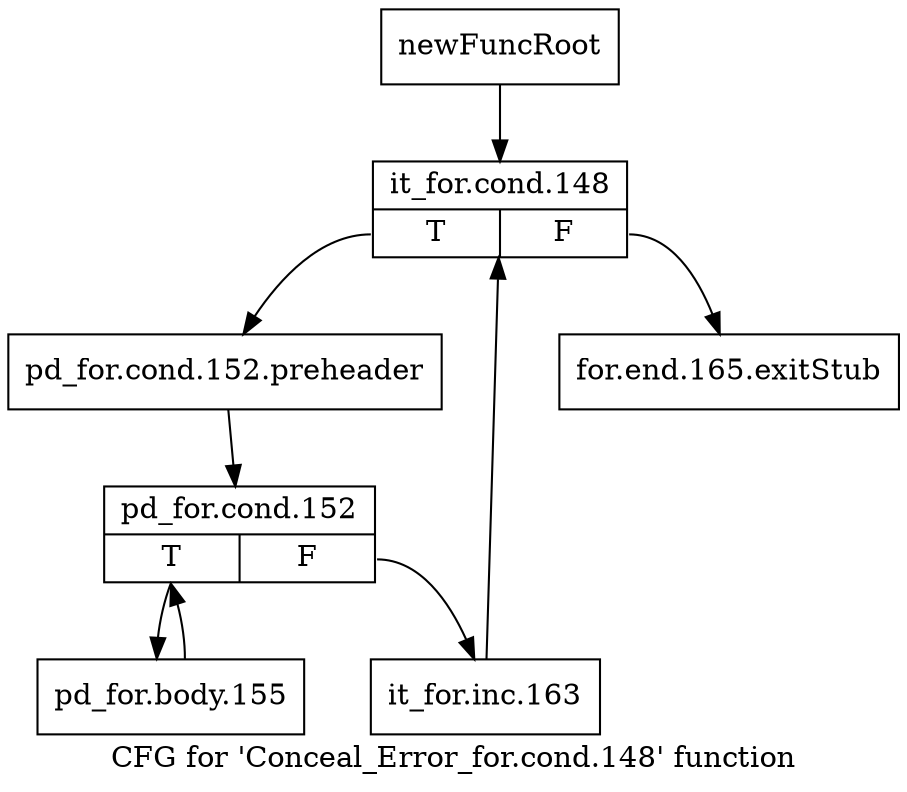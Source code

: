 digraph "CFG for 'Conceal_Error_for.cond.148' function" {
	label="CFG for 'Conceal_Error_for.cond.148' function";

	Node0x23cdc10 [shape=record,label="{newFuncRoot}"];
	Node0x23cdc10 -> Node0x23cdcb0;
	Node0x23cdc60 [shape=record,label="{for.end.165.exitStub}"];
	Node0x23cdcb0 [shape=record,label="{it_for.cond.148|{<s0>T|<s1>F}}"];
	Node0x23cdcb0:s0 -> Node0x23cdd00;
	Node0x23cdcb0:s1 -> Node0x23cdc60;
	Node0x23cdd00 [shape=record,label="{pd_for.cond.152.preheader}"];
	Node0x23cdd00 -> Node0x23cdd50;
	Node0x23cdd50 [shape=record,label="{pd_for.cond.152|{<s0>T|<s1>F}}"];
	Node0x23cdd50:s0 -> Node0x23cddf0;
	Node0x23cdd50:s1 -> Node0x23cdda0;
	Node0x23cdda0 [shape=record,label="{it_for.inc.163}"];
	Node0x23cdda0 -> Node0x23cdcb0;
	Node0x23cddf0 [shape=record,label="{pd_for.body.155}"];
	Node0x23cddf0 -> Node0x23cdd50;
}
